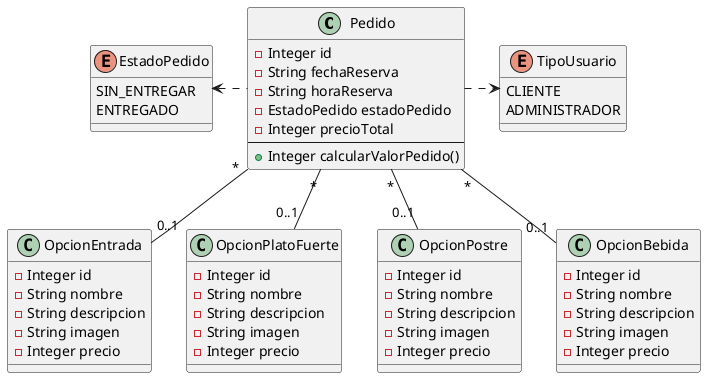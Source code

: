 @startuml "Diagrama de Clases"

class Pedido {
    - Integer id
    - String fechaReserva
    - String horaReserva
    - EstadoPedido estadoPedido
    - Integer precioTotal 
    --
    + Integer calcularValorPedido()
}
class OpcionEntrada{
    - Integer id
    - String nombre
    - String descripcion
    - String imagen
    - Integer precio
}
class OpcionPlatoFuerte{
    - Integer id
    - String nombre
    - String descripcion
    - String imagen
    - Integer precio
}
class OpcionPostre{
    - Integer id
    - String nombre
    - String descripcion
    - String imagen
    - Integer precio
}
class OpcionBebida{
    - Integer id
    - String nombre
    - String descripcion
    - String imagen
    - Integer precio
}

enum EstadoPedido{
    SIN_ENTREGAR
    ENTREGADO
}

enum TipoUsuario{
    CLIENTE
    ADMINISTRADOR
}


Pedido "*" -- "0..1" OpcionEntrada
Pedido "*" -- "0..1" OpcionPlatoFuerte
Pedido "*" -- "0..1" OpcionPostre
Pedido "*" -- "0..1" OpcionBebida
Pedido .left.> EstadoPedido
Pedido .right.> TipoUsuario

@enduml